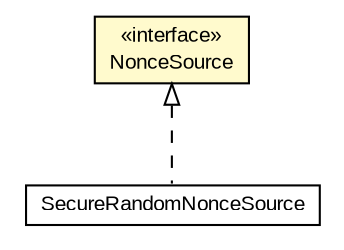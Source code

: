 #!/usr/local/bin/dot
#
# Class diagram 
# Generated by UMLGraph version R5_6-24-gf6e263 (http://www.umlgraph.org/)
#

digraph G {
	edge [fontname="arial",fontsize=10,labelfontname="arial",labelfontsize=10];
	node [fontname="arial",fontsize=10,shape=plaintext];
	nodesep=0.25;
	ranksep=0.5;
	// eu.europa.esig.dss.client.SecureRandomNonceSource
	c445234 [label=<<table title="eu.europa.esig.dss.client.SecureRandomNonceSource" border="0" cellborder="1" cellspacing="0" cellpadding="2" port="p" href="./SecureRandomNonceSource.html">
		<tr><td><table border="0" cellspacing="0" cellpadding="1">
<tr><td align="center" balign="center"> SecureRandomNonceSource </td></tr>
		</table></td></tr>
		</table>>, URL="./SecureRandomNonceSource.html", fontname="arial", fontcolor="black", fontsize=10.0];
	// eu.europa.esig.dss.client.NonceSource
	c445235 [label=<<table title="eu.europa.esig.dss.client.NonceSource" border="0" cellborder="1" cellspacing="0" cellpadding="2" port="p" bgcolor="lemonChiffon" href="./NonceSource.html">
		<tr><td><table border="0" cellspacing="0" cellpadding="1">
<tr><td align="center" balign="center"> &#171;interface&#187; </td></tr>
<tr><td align="center" balign="center"> NonceSource </td></tr>
		</table></td></tr>
		</table>>, URL="./NonceSource.html", fontname="arial", fontcolor="black", fontsize=10.0];
	//eu.europa.esig.dss.client.SecureRandomNonceSource implements eu.europa.esig.dss.client.NonceSource
	c445235:p -> c445234:p [dir=back,arrowtail=empty,style=dashed];
}

